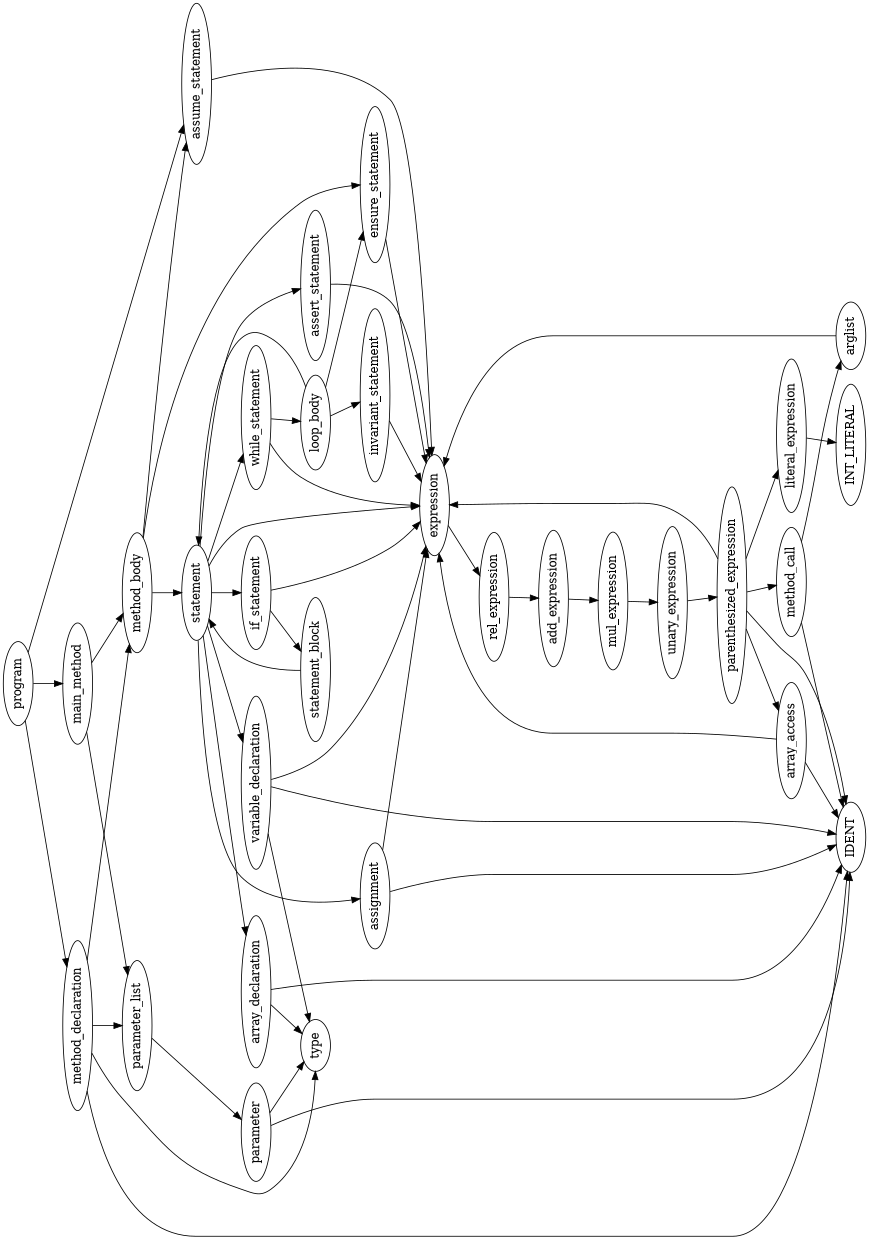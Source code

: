 digraph {
    rotate=90
    size="8.26,11.69"
program -> assume_statement;
assume_statement -> expression;
expression -> rel_expression;
rel_expression -> add_expression;
add_expression -> mul_expression;
mul_expression -> unary_expression;
unary_expression -> parenthesized_expression;
parenthesized_expression -> expression;
parenthesized_expression -> method_call;
method_call -> IDENT;
method_call -> arglist;
arglist -> expression;
parenthesized_expression -> array_access;
array_access -> IDENT;
array_access -> expression;
parenthesized_expression -> IDENT;
parenthesized_expression -> literal_expression;
literal_expression -> INT_LITERAL;
program -> method_declaration;
method_declaration -> type;
method_declaration -> IDENT;
method_declaration -> parameter_list;
parameter_list -> parameter;
parameter -> type;
parameter -> IDENT;
method_declaration -> method_body;
method_body -> assume_statement;
method_body -> statement;
statement -> assert_statement;
assert_statement -> expression;
statement -> variable_declaration;
variable_declaration -> type;
variable_declaration -> IDENT;
variable_declaration -> expression;
statement -> array_declaration;
array_declaration -> type;
array_declaration -> IDENT;
statement -> assignment;
assignment -> IDENT;
assignment -> expression;
statement -> if_statement;
if_statement -> expression;
if_statement -> statement_block;
statement_block -> statement;
statement -> while_statement;
while_statement -> expression;
while_statement -> loop_body;
loop_body -> invariant_statement;
invariant_statement -> expression;
loop_body -> statement;
loop_body -> ensure_statement;
ensure_statement -> expression;
statement -> expression;
method_body -> ensure_statement;
program -> main_method;
main_method -> parameter_list;
main_method -> method_body;
}
